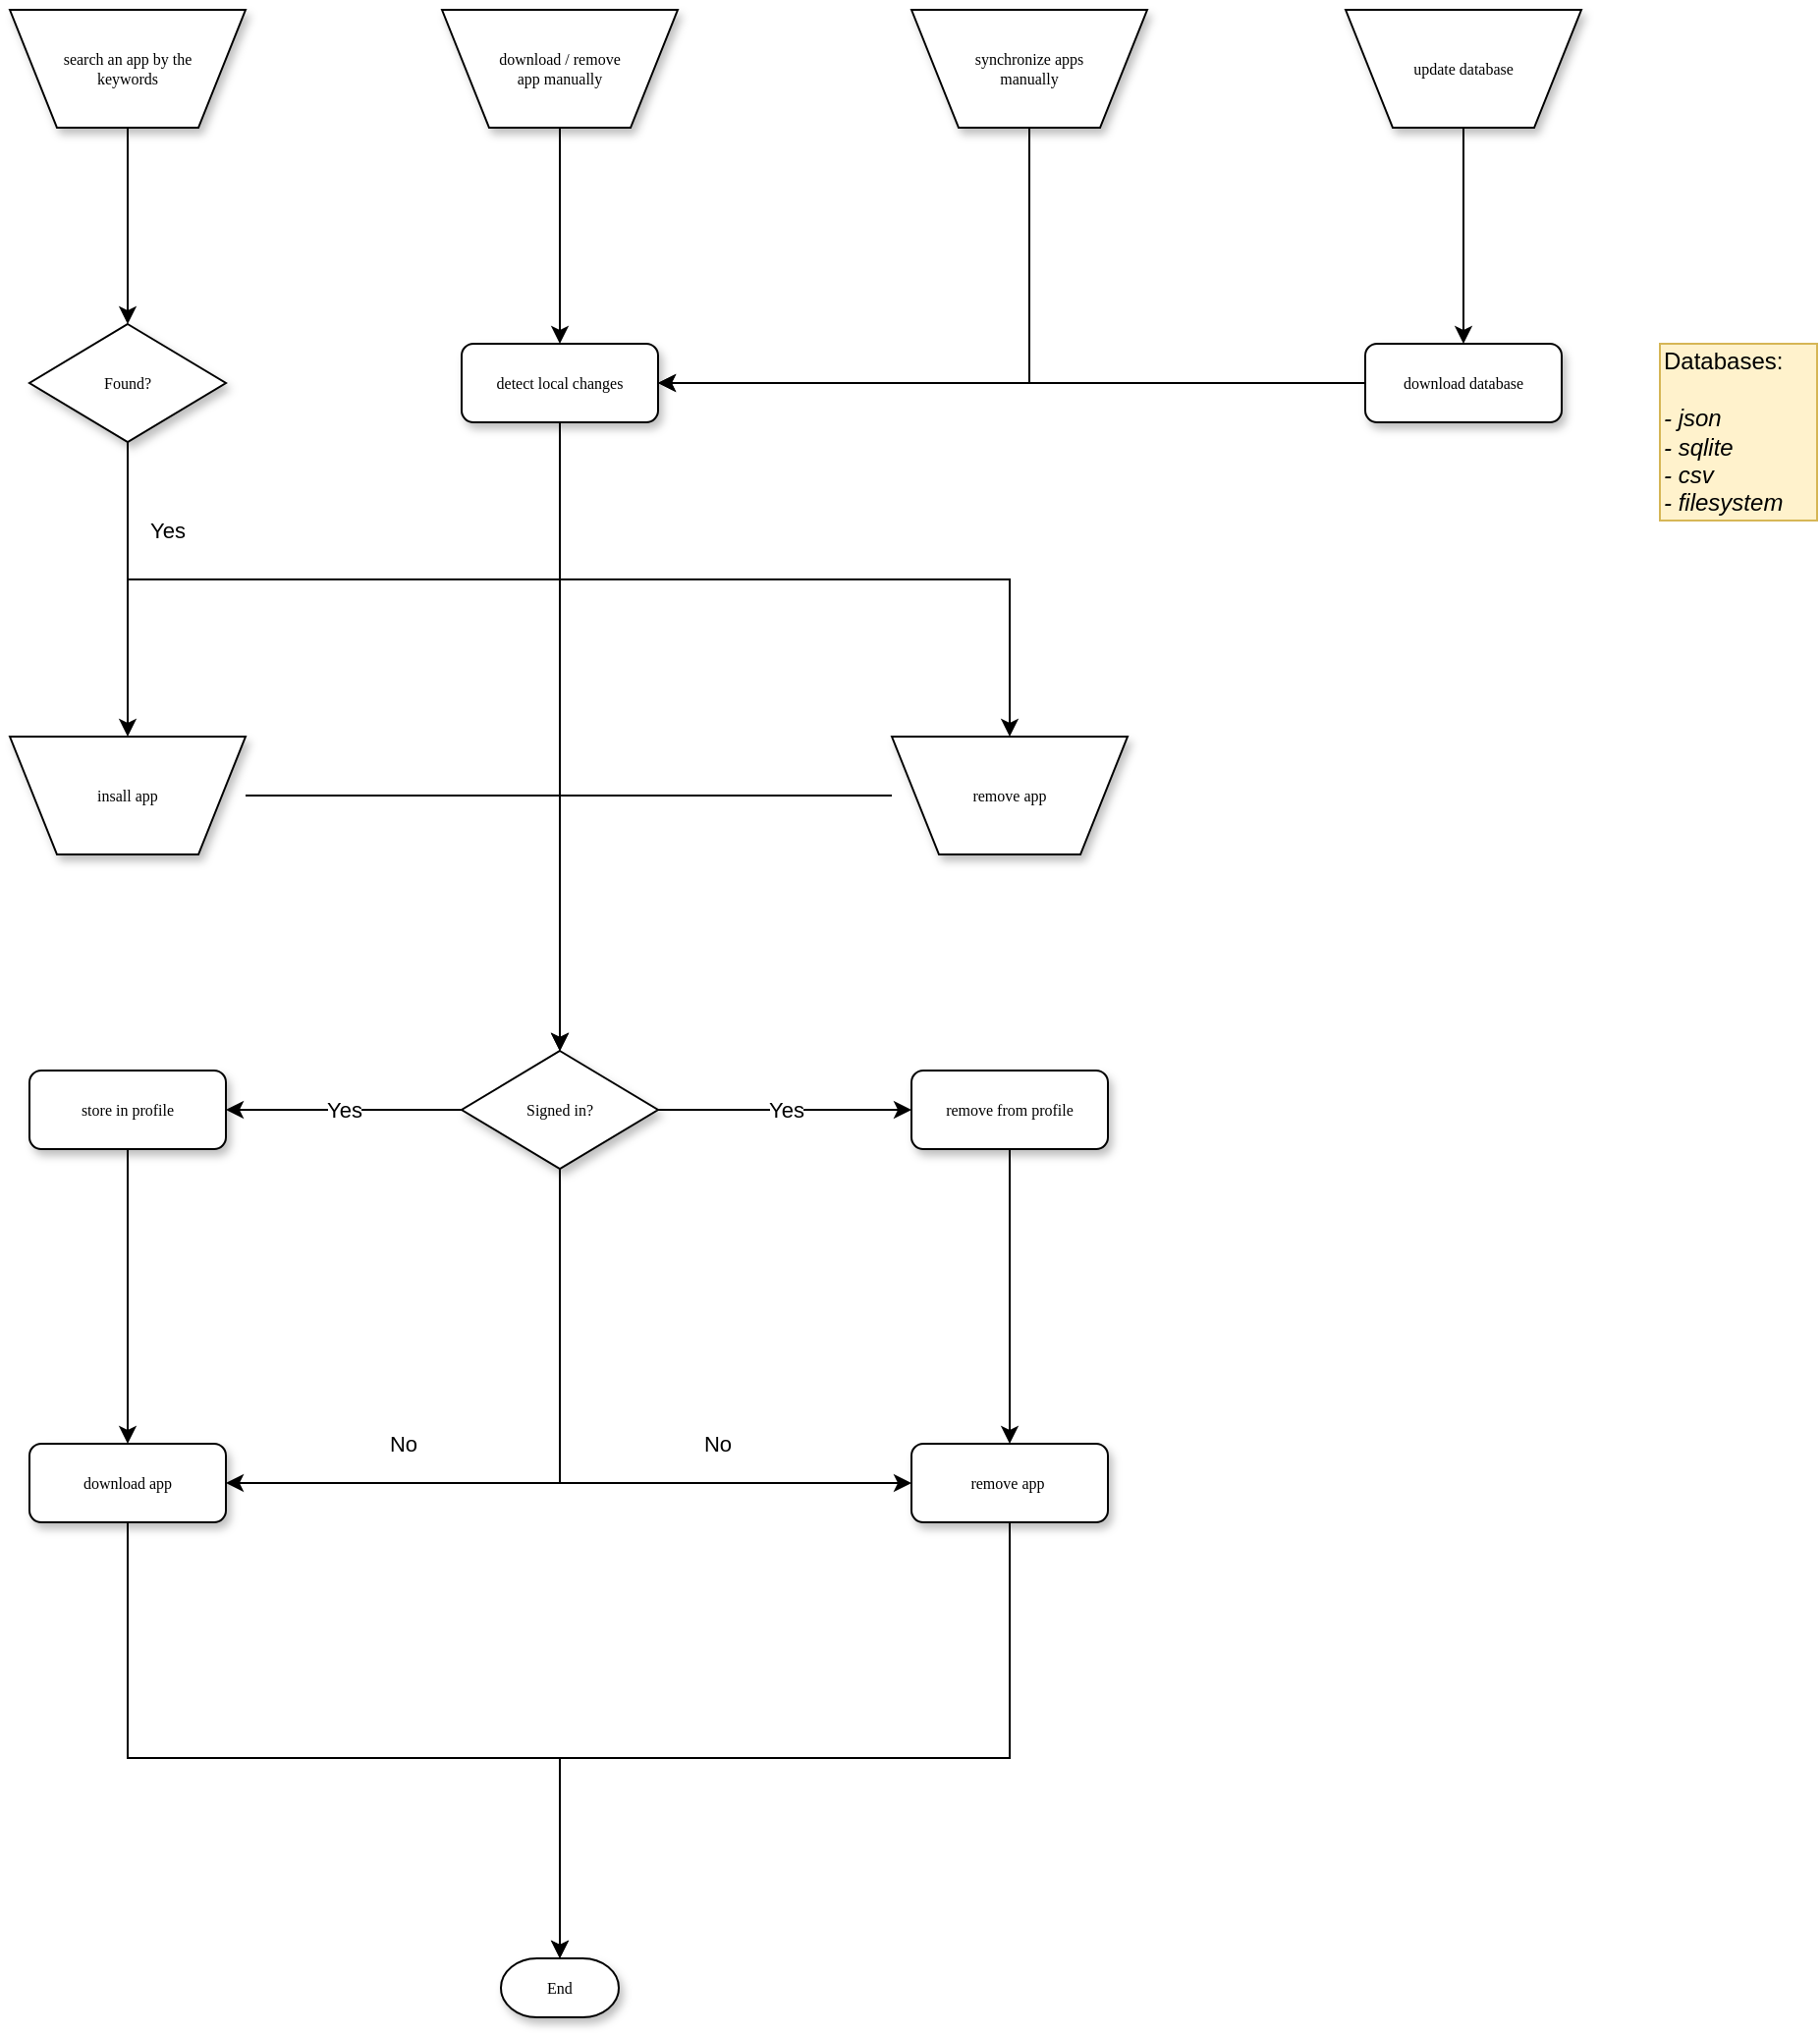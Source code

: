 <mxfile version="12.4.2" type="device" pages="1"><diagram name="Page-1" id="edf60f1a-56cd-e834-aa8a-f176f3a09ee4"><mxGraphModel dx="1422" dy="1701" grid="1" gridSize="10" guides="1" tooltips="1" connect="1" arrows="1" fold="1" page="1" pageScale="1" pageWidth="1100" pageHeight="850" background="#ffffff" math="0" shadow="0"><root><mxCell id="0"/><mxCell id="1" parent="0"/><mxCell id="4q0_l79sItrbdqTgDS3a-4" style="edgeStyle=orthogonalEdgeStyle;rounded=0;orthogonalLoop=1;jettySize=auto;html=1;" parent="1" source="60e70716793133e9-2" target="60e70716793133e9-5" edge="1"><mxGeometry relative="1" as="geometry"/></mxCell><mxCell id="60e70716793133e9-2" value="insall app" style="shape=trapezoid;whiteSpace=wrap;html=1;rounded=0;shadow=1;labelBackgroundColor=none;strokeWidth=1;fontFamily=Verdana;fontSize=8;align=center;flipV=1;" parent="1" vertex="1"><mxGeometry x="40" width="120" height="60" as="geometry"/></mxCell><mxCell id="4q0_l79sItrbdqTgDS3a-8" value="No" style="edgeStyle=orthogonalEdgeStyle;rounded=0;orthogonalLoop=1;jettySize=auto;html=1;entryX=1;entryY=0.5;entryDx=0;entryDy=0;" parent="1" source="60e70716793133e9-5" target="4q0_l79sItrbdqTgDS3a-7" edge="1"><mxGeometry x="0.455" y="-20" relative="1" as="geometry"><Array as="points"><mxPoint x="320" y="380"/></Array><mxPoint as="offset"/></mxGeometry></mxCell><mxCell id="4q0_l79sItrbdqTgDS3a-10" value="No" style="edgeStyle=orthogonalEdgeStyle;rounded=0;orthogonalLoop=1;jettySize=auto;html=1;entryX=0;entryY=0.5;entryDx=0;entryDy=0;" parent="1" source="60e70716793133e9-5" target="4q0_l79sItrbdqTgDS3a-9" edge="1"><mxGeometry x="0.417" y="20" relative="1" as="geometry"><Array as="points"><mxPoint x="320" y="380"/></Array><mxPoint as="offset"/></mxGeometry></mxCell><mxCell id="4q0_l79sItrbdqTgDS3a-12" value="Yes" style="edgeStyle=orthogonalEdgeStyle;rounded=0;orthogonalLoop=1;jettySize=auto;html=1;entryX=1;entryY=0.5;entryDx=0;entryDy=0;" parent="1" source="60e70716793133e9-5" target="4q0_l79sItrbdqTgDS3a-11" edge="1"><mxGeometry relative="1" as="geometry"/></mxCell><mxCell id="4q0_l79sItrbdqTgDS3a-16" value="Yes" style="edgeStyle=orthogonalEdgeStyle;rounded=0;orthogonalLoop=1;jettySize=auto;html=1;" parent="1" source="60e70716793133e9-5" target="4q0_l79sItrbdqTgDS3a-15" edge="1"><mxGeometry relative="1" as="geometry"/></mxCell><mxCell id="60e70716793133e9-5" value="Signed in?" style="rhombus;whiteSpace=wrap;html=1;rounded=0;shadow=1;labelBackgroundColor=none;strokeWidth=1;fontFamily=Verdana;fontSize=8;align=center;" parent="1" vertex="1"><mxGeometry x="270" y="160" width="100" height="60" as="geometry"/></mxCell><mxCell id="60e70716793133e9-30" value="End" style="strokeWidth=1;html=1;shape=mxgraph.flowchart.terminator;whiteSpace=wrap;rounded=0;shadow=1;labelBackgroundColor=none;fontFamily=Verdana;fontSize=8;align=center;" parent="1" vertex="1"><mxGeometry x="290" y="622" width="60" height="30" as="geometry"/></mxCell><mxCell id="4q0_l79sItrbdqTgDS3a-5" style="edgeStyle=orthogonalEdgeStyle;rounded=0;orthogonalLoop=1;jettySize=auto;html=1;" parent="1" source="4q0_l79sItrbdqTgDS3a-3" target="60e70716793133e9-5" edge="1"><mxGeometry relative="1" as="geometry"/></mxCell><mxCell id="4q0_l79sItrbdqTgDS3a-3" value="remove app" style="shape=trapezoid;whiteSpace=wrap;html=1;rounded=0;shadow=1;labelBackgroundColor=none;strokeWidth=1;fontFamily=Verdana;fontSize=8;align=center;flipV=1;" parent="1" vertex="1"><mxGeometry x="489" width="120" height="60" as="geometry"/></mxCell><mxCell id="4q0_l79sItrbdqTgDS3a-23" style="edgeStyle=orthogonalEdgeStyle;rounded=0;orthogonalLoop=1;jettySize=auto;html=1;" parent="1" source="4q0_l79sItrbdqTgDS3a-7" target="60e70716793133e9-30" edge="1"><mxGeometry relative="1" as="geometry"><mxPoint x="320" y="532" as="targetPoint"/><Array as="points"><mxPoint x="100" y="520"/><mxPoint x="320" y="520"/></Array></mxGeometry></mxCell><mxCell id="4q0_l79sItrbdqTgDS3a-7" value="download app" style="rounded=1;whiteSpace=wrap;html=1;shadow=1;labelBackgroundColor=none;strokeWidth=1;fontFamily=Verdana;fontSize=8;align=center;" parent="1" vertex="1"><mxGeometry x="50" y="360" width="100" height="40" as="geometry"/></mxCell><mxCell id="4q0_l79sItrbdqTgDS3a-24" style="edgeStyle=orthogonalEdgeStyle;rounded=0;orthogonalLoop=1;jettySize=auto;html=1;" parent="1" source="4q0_l79sItrbdqTgDS3a-9" target="60e70716793133e9-30" edge="1"><mxGeometry relative="1" as="geometry"><Array as="points"><mxPoint x="549" y="520"/><mxPoint x="320" y="520"/></Array></mxGeometry></mxCell><mxCell id="4q0_l79sItrbdqTgDS3a-9" value="remove app&amp;nbsp;" style="rounded=1;whiteSpace=wrap;html=1;shadow=1;labelBackgroundColor=none;strokeWidth=1;fontFamily=Verdana;fontSize=8;align=center;" parent="1" vertex="1"><mxGeometry x="499" y="360" width="100" height="40" as="geometry"/></mxCell><mxCell id="4q0_l79sItrbdqTgDS3a-14" style="edgeStyle=orthogonalEdgeStyle;rounded=0;orthogonalLoop=1;jettySize=auto;html=1;" parent="1" source="4q0_l79sItrbdqTgDS3a-11" target="4q0_l79sItrbdqTgDS3a-7" edge="1"><mxGeometry relative="1" as="geometry"/></mxCell><mxCell id="4q0_l79sItrbdqTgDS3a-11" value="store in profile" style="rounded=1;whiteSpace=wrap;html=1;shadow=1;labelBackgroundColor=none;strokeWidth=1;fontFamily=Verdana;fontSize=8;align=center;" parent="1" vertex="1"><mxGeometry x="50" y="170" width="100" height="40" as="geometry"/></mxCell><mxCell id="4q0_l79sItrbdqTgDS3a-17" style="edgeStyle=orthogonalEdgeStyle;rounded=0;orthogonalLoop=1;jettySize=auto;html=1;" parent="1" source="4q0_l79sItrbdqTgDS3a-15" target="4q0_l79sItrbdqTgDS3a-9" edge="1"><mxGeometry relative="1" as="geometry"/></mxCell><mxCell id="4q0_l79sItrbdqTgDS3a-15" value="remove from profile" style="rounded=1;whiteSpace=wrap;html=1;shadow=1;labelBackgroundColor=none;strokeWidth=1;fontFamily=Verdana;fontSize=8;align=center;" parent="1" vertex="1"><mxGeometry x="499" y="170" width="100" height="40" as="geometry"/></mxCell><mxCell id="4q0_l79sItrbdqTgDS3a-22" style="edgeStyle=orthogonalEdgeStyle;rounded=0;orthogonalLoop=1;jettySize=auto;html=1;" parent="1" source="4q0_l79sItrbdqTgDS3a-18" target="4q0_l79sItrbdqTgDS3a-19" edge="1"><mxGeometry relative="1" as="geometry"/></mxCell><mxCell id="4q0_l79sItrbdqTgDS3a-18" value="download / remove &lt;br&gt;app manually" style="shape=trapezoid;whiteSpace=wrap;html=1;rounded=0;shadow=1;labelBackgroundColor=none;strokeWidth=1;fontFamily=Verdana;fontSize=8;align=center;flipV=1;" parent="1" vertex="1"><mxGeometry x="260" y="-370" width="120" height="60" as="geometry"/></mxCell><mxCell id="4q0_l79sItrbdqTgDS3a-21" style="edgeStyle=orthogonalEdgeStyle;rounded=0;orthogonalLoop=1;jettySize=auto;html=1;" parent="1" source="4q0_l79sItrbdqTgDS3a-19" target="60e70716793133e9-5" edge="1"><mxGeometry relative="1" as="geometry"/></mxCell><mxCell id="4q0_l79sItrbdqTgDS3a-19" value="detect local changes" style="rounded=1;whiteSpace=wrap;html=1;shadow=1;labelBackgroundColor=none;strokeWidth=1;fontFamily=Verdana;fontSize=8;align=center;" parent="1" vertex="1"><mxGeometry x="270" y="-200" width="100" height="40" as="geometry"/></mxCell><mxCell id="4q0_l79sItrbdqTgDS3a-28" style="edgeStyle=orthogonalEdgeStyle;rounded=0;orthogonalLoop=1;jettySize=auto;html=1;" parent="1" source="4q0_l79sItrbdqTgDS3a-26" target="4q0_l79sItrbdqTgDS3a-27" edge="1"><mxGeometry relative="1" as="geometry"/></mxCell><mxCell id="4q0_l79sItrbdqTgDS3a-26" value="search an app by the &lt;br&gt;keywords" style="shape=trapezoid;whiteSpace=wrap;html=1;rounded=0;shadow=1;labelBackgroundColor=none;strokeWidth=1;fontFamily=Verdana;fontSize=8;align=center;flipV=1;" parent="1" vertex="1"><mxGeometry x="40" y="-370" width="120" height="60" as="geometry"/></mxCell><mxCell id="4q0_l79sItrbdqTgDS3a-29" value="Yes" style="edgeStyle=orthogonalEdgeStyle;rounded=0;orthogonalLoop=1;jettySize=auto;html=1;entryX=0.5;entryY=0;entryDx=0;entryDy=0;" parent="1" source="4q0_l79sItrbdqTgDS3a-27" target="60e70716793133e9-2" edge="1"><mxGeometry x="-0.001" y="36" relative="1" as="geometry"><mxPoint x="-16" y="-30" as="offset"/></mxGeometry></mxCell><mxCell id="4q0_l79sItrbdqTgDS3a-30" style="edgeStyle=orthogonalEdgeStyle;rounded=0;orthogonalLoop=1;jettySize=auto;html=1;entryX=0.5;entryY=0;entryDx=0;entryDy=0;" parent="1" source="4q0_l79sItrbdqTgDS3a-27" target="4q0_l79sItrbdqTgDS3a-3" edge="1"><mxGeometry relative="1" as="geometry"><Array as="points"><mxPoint x="100" y="-80"/><mxPoint x="549" y="-80"/></Array></mxGeometry></mxCell><mxCell id="4q0_l79sItrbdqTgDS3a-27" value="Found?" style="rhombus;whiteSpace=wrap;html=1;rounded=0;shadow=1;labelBackgroundColor=none;strokeWidth=1;fontFamily=Verdana;fontSize=8;align=center;" parent="1" vertex="1"><mxGeometry x="50" y="-210" width="100" height="60" as="geometry"/></mxCell><mxCell id="4q0_l79sItrbdqTgDS3a-43" style="edgeStyle=orthogonalEdgeStyle;rounded=0;orthogonalLoop=1;jettySize=auto;html=1;entryX=1;entryY=0.5;entryDx=0;entryDy=0;" parent="1" source="4q0_l79sItrbdqTgDS3a-42" target="4q0_l79sItrbdqTgDS3a-19" edge="1"><mxGeometry relative="1" as="geometry"><Array as="points"><mxPoint x="559" y="-180"/></Array></mxGeometry></mxCell><mxCell id="4q0_l79sItrbdqTgDS3a-42" value="synchronize apps &lt;br&gt;manually" style="shape=trapezoid;whiteSpace=wrap;html=1;rounded=0;shadow=1;labelBackgroundColor=none;strokeWidth=1;fontFamily=Verdana;fontSize=8;align=center;flipV=1;" parent="1" vertex="1"><mxGeometry x="499" y="-370" width="120" height="60" as="geometry"/></mxCell><mxCell id="IOQGzuTDGtRaOqVEF_Rf-4" style="edgeStyle=orthogonalEdgeStyle;rounded=0;orthogonalLoop=1;jettySize=auto;html=1;" edge="1" parent="1" source="IOQGzuTDGtRaOqVEF_Rf-2" target="IOQGzuTDGtRaOqVEF_Rf-3"><mxGeometry relative="1" as="geometry"/></mxCell><mxCell id="IOQGzuTDGtRaOqVEF_Rf-2" value="update database" style="shape=trapezoid;whiteSpace=wrap;html=1;rounded=0;shadow=1;labelBackgroundColor=none;strokeWidth=1;fontFamily=Verdana;fontSize=8;align=center;flipV=1;" vertex="1" parent="1"><mxGeometry x="720" y="-370" width="120" height="60" as="geometry"/></mxCell><mxCell id="IOQGzuTDGtRaOqVEF_Rf-5" style="edgeStyle=orthogonalEdgeStyle;rounded=0;orthogonalLoop=1;jettySize=auto;html=1;entryX=1;entryY=0.5;entryDx=0;entryDy=0;" edge="1" parent="1" source="IOQGzuTDGtRaOqVEF_Rf-3" target="4q0_l79sItrbdqTgDS3a-19"><mxGeometry relative="1" as="geometry"/></mxCell><mxCell id="IOQGzuTDGtRaOqVEF_Rf-3" value="download database" style="rounded=1;whiteSpace=wrap;html=1;shadow=1;labelBackgroundColor=none;strokeWidth=1;fontFamily=Verdana;fontSize=8;align=center;" vertex="1" parent="1"><mxGeometry x="730" y="-200" width="100" height="40" as="geometry"/></mxCell><mxCell id="IOQGzuTDGtRaOqVEF_Rf-6" value="&lt;div&gt;&lt;span&gt;Databases:&lt;/span&gt;&lt;/div&gt;&lt;i&gt;&lt;span&gt;&lt;br&gt;- json&lt;/span&gt;&lt;br&gt;-&amp;nbsp;&lt;span&gt;sqlite&lt;/span&gt;&lt;br&gt;-&amp;nbsp;&lt;span&gt;csv&lt;/span&gt;&lt;br&gt;-&amp;nbsp;&lt;span&gt;filesystem&lt;/span&gt;&lt;/i&gt;" style="text;html=1;align=left;verticalAlign=middle;resizable=0;points=[];;autosize=1;fillColor=#fff2cc;strokeColor=#d6b656;" vertex="1" parent="1"><mxGeometry x="880" y="-200" width="80" height="90" as="geometry"/></mxCell></root></mxGraphModel></diagram></mxfile>